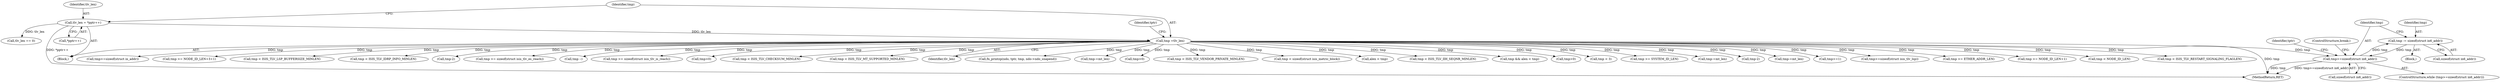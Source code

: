 digraph "0_tcpdump_3b32029db354cbc875127869d9b12a9addc75b50@API" {
"1001907" [label="(Call,tmp -= sizeof(struct in6_addr))"];
"1001885" [label="(Call,tmp>=sizeof(struct in6_addr))"];
"1001364" [label="(Call,tmp =tlv_len)"];
"1001359" [label="(Call,tlv_len = *pptr++)"];
"1001907" [label="(Call,tmp -= sizeof(struct in6_addr))"];
"1002821" [label="(Call,tmp >= SYSTEM_ID_LEN)"];
"1001361" [label="(Call,*pptr++)"];
"1001365" [label="(Identifier,tmp)"];
"1001856" [label="(Call,tmp-=mt_len)"];
"1002277" [label="(Call,tmp-2)"];
"1001892" [label="(Identifier,tptr)"];
"1001788" [label="(Call,tmp-=mt_len)"];
"1001889" [label="(Block,)"];
"1001908" [label="(Identifier,tmp)"];
"1002075" [label="(Call,tmp>=1)"];
"1001359" [label="(Call,tlv_len = *pptr++)"];
"1002482" [label="(Call,tmp>=sizeof(struct isis_tlv_lsp))"];
"1001456" [label="(Call,tmp >= ETHER_ADDR_LEN)"];
"1001590" [label="(Call,tmp >= NODE_ID_LEN+1)"];
"1002353" [label="(Call,tmp < NODE_ID_LEN)"];
"1001886" [label="(Identifier,tmp)"];
"1002678" [label="(Call,tmp < ISIS_TLV_RESTART_SIGNALING_FLAGLEN)"];
"1002309" [label="(Call,tmp>=sizeof(struct in_addr))"];
"1001617" [label="(Call,tmp >= NODE_ID_LEN+3+1)"];
"1002803" [label="(Call,tmp < ISIS_TLV_LSP_BUFFERSIZE_MINLEN)"];
"1001360" [label="(Identifier,tlv_len)"];
"1002749" [label="(Call,tmp < ISIS_TLV_IDRP_INFO_MINLEN)"];
"1003083" [label="(MethodReturn,RET)"];
"1002232" [label="(Call,tmp-2)"];
"1001387" [label="(Call,tlv_len == 0)"];
"1001704" [label="(Call,tmp >= sizeof(struct isis_tlv_es_reach))"];
"1001506" [label="(Call,tmp --)"];
"1001885" [label="(Call,tmp>=sizeof(struct in6_addr))"];
"1001666" [label="(Call,tmp >= sizeof(struct isis_tlv_is_reach))"];
"1001749" [label="(Call,tmp>0)"];
"1002556" [label="(Call,tmp < ISIS_TLV_CHECKSUM_MINLEN)"];
"1002637" [label="(Call,tmp < ISIS_TLV_MT_SUPPORTED_MINLEN)"];
"1001366" [label="(Identifier,tlv_len)"];
"1002342" [label="(Call,fn_printzp(ndo, tptr, tmp, ndo->ndo_snapend))"];
"1001555" [label="(Call,tmp-=mt_len)"];
"1001364" [label="(Call,tmp =tlv_len)"];
"1002176" [label="(Call,tmp>0)"];
"1002960" [label="(Call,tmp < ISIS_TLV_VENDOR_PRIVATE_MINLEN)"];
"1002846" [label="(Call,tmp < sizeof(struct isis_metric_block))"];
"1001368" [label="(Identifier,tptr)"];
"1001907" [label="(Call,tmp -= sizeof(struct in6_addr))"];
"1001412" [label="(Call,alen < tmp)"];
"1001911" [label="(ControlStructure,break;)"];
"1001887" [label="(Call,sizeof(struct in6_addr))"];
"1002942" [label="(Call,tmp < ISIS_TLV_IIH_SEQNR_MINLEN)"];
"1001410" [label="(Call,tmp && alen < tmp)"];
"1001909" [label="(Call,sizeof(struct in6_addr))"];
"1001884" [label="(ControlStructure,while (tmp>=sizeof(struct in6_addr)))"];
"1001344" [label="(Block,)"];
"1001817" [label="(Call,tmp>0)"];
"1001487" [label="(Call,tmp < 3)"];
"1001907" -> "1001889"  [label="AST: "];
"1001907" -> "1001909"  [label="CFG: "];
"1001908" -> "1001907"  [label="AST: "];
"1001909" -> "1001907"  [label="AST: "];
"1001886" -> "1001907"  [label="CFG: "];
"1001907" -> "1001885"  [label="DDG: tmp"];
"1001885" -> "1001907"  [label="DDG: tmp"];
"1001885" -> "1001884"  [label="AST: "];
"1001885" -> "1001887"  [label="CFG: "];
"1001886" -> "1001885"  [label="AST: "];
"1001887" -> "1001885"  [label="AST: "];
"1001892" -> "1001885"  [label="CFG: "];
"1001911" -> "1001885"  [label="CFG: "];
"1001885" -> "1003083"  [label="DDG: tmp>=sizeof(struct in6_addr)"];
"1001885" -> "1003083"  [label="DDG: tmp"];
"1001364" -> "1001885"  [label="DDG: tmp"];
"1001364" -> "1001344"  [label="AST: "];
"1001364" -> "1001366"  [label="CFG: "];
"1001365" -> "1001364"  [label="AST: "];
"1001366" -> "1001364"  [label="AST: "];
"1001368" -> "1001364"  [label="CFG: "];
"1001364" -> "1003083"  [label="DDG: tmp"];
"1001359" -> "1001364"  [label="DDG: tlv_len"];
"1001364" -> "1001410"  [label="DDG: tmp"];
"1001364" -> "1001412"  [label="DDG: tmp"];
"1001364" -> "1001456"  [label="DDG: tmp"];
"1001364" -> "1001487"  [label="DDG: tmp"];
"1001364" -> "1001506"  [label="DDG: tmp"];
"1001364" -> "1001555"  [label="DDG: tmp"];
"1001364" -> "1001590"  [label="DDG: tmp"];
"1001364" -> "1001617"  [label="DDG: tmp"];
"1001364" -> "1001666"  [label="DDG: tmp"];
"1001364" -> "1001704"  [label="DDG: tmp"];
"1001364" -> "1001749"  [label="DDG: tmp"];
"1001364" -> "1001788"  [label="DDG: tmp"];
"1001364" -> "1001817"  [label="DDG: tmp"];
"1001364" -> "1001856"  [label="DDG: tmp"];
"1001364" -> "1002075"  [label="DDG: tmp"];
"1001364" -> "1002176"  [label="DDG: tmp"];
"1001364" -> "1002232"  [label="DDG: tmp"];
"1001364" -> "1002277"  [label="DDG: tmp"];
"1001364" -> "1002309"  [label="DDG: tmp"];
"1001364" -> "1002342"  [label="DDG: tmp"];
"1001364" -> "1002353"  [label="DDG: tmp"];
"1001364" -> "1002482"  [label="DDG: tmp"];
"1001364" -> "1002556"  [label="DDG: tmp"];
"1001364" -> "1002637"  [label="DDG: tmp"];
"1001364" -> "1002678"  [label="DDG: tmp"];
"1001364" -> "1002749"  [label="DDG: tmp"];
"1001364" -> "1002803"  [label="DDG: tmp"];
"1001364" -> "1002821"  [label="DDG: tmp"];
"1001364" -> "1002846"  [label="DDG: tmp"];
"1001364" -> "1002942"  [label="DDG: tmp"];
"1001364" -> "1002960"  [label="DDG: tmp"];
"1001359" -> "1001344"  [label="AST: "];
"1001359" -> "1001361"  [label="CFG: "];
"1001360" -> "1001359"  [label="AST: "];
"1001361" -> "1001359"  [label="AST: "];
"1001365" -> "1001359"  [label="CFG: "];
"1001359" -> "1003083"  [label="DDG: *pptr++"];
"1001359" -> "1001387"  [label="DDG: tlv_len"];
}
